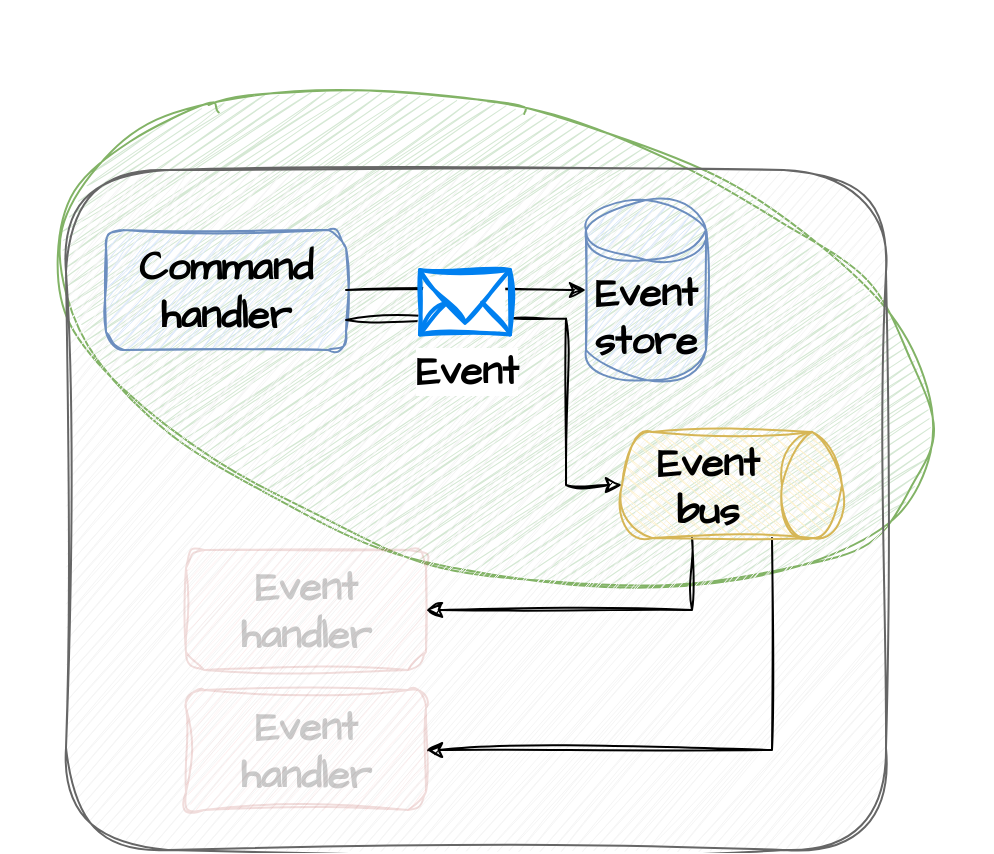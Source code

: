 <mxfile version="22.0.0" type="device">
  <diagram name="Page-1" id="CrQNqwhHEHxYHjF4h9j1">
    <mxGraphModel dx="792" dy="2356" grid="1" gridSize="10" guides="1" tooltips="1" connect="1" arrows="1" fold="1" page="1" pageScale="1" pageWidth="827" pageHeight="1169" math="0" shadow="0">
      <root>
        <mxCell id="0" />
        <mxCell id="1" parent="0" />
        <mxCell id="E1XhwfKhv-zh_UXcSvEC-10" value="" style="ellipse;whiteSpace=wrap;html=1;sketch=1;hachureGap=4;jiggle=2;curveFitting=1;fontFamily=Architects Daughter;fontSource=https%3A%2F%2Ffonts.googleapis.com%2Fcss%3Ffamily%3DArchitects%2BDaughter;fontSize=20;fillColor=#d5e8d4;strokeColor=#82b366;rotation=15;" vertex="1" parent="1">
          <mxGeometry x="240" y="30" width="450" height="230" as="geometry" />
        </mxCell>
        <mxCell id="Vd-SFsxZ9GdNYQf4C6x5-2" value="" style="rounded=1;whiteSpace=wrap;html=1;sketch=1;hachureGap=4;jiggle=2;curveFitting=1;fontFamily=Architects Daughter;fontSource=https%3A%2F%2Ffonts.googleapis.com%2Fcss%3Ffamily%3DArchitects%2BDaughter;fontSize=20;fillColor=#f5f5f5;fontColor=#333333;strokeColor=#666666;" parent="1" vertex="1">
          <mxGeometry x="250" y="60" width="410" height="340" as="geometry" />
        </mxCell>
        <mxCell id="Vd-SFsxZ9GdNYQf4C6x5-3" value="&lt;b&gt;Command handler&lt;/b&gt;" style="rounded=1;whiteSpace=wrap;html=1;sketch=1;hachureGap=4;jiggle=2;curveFitting=1;fontFamily=Architects Daughter;fontSource=https%3A%2F%2Ffonts.googleapis.com%2Fcss%3Ffamily%3DArchitects%2BDaughter;fontSize=20;fillColor=#dae8fc;strokeColor=#6c8ebf;" parent="1" vertex="1">
          <mxGeometry x="270" y="90" width="120" height="60" as="geometry" />
        </mxCell>
        <mxCell id="Vd-SFsxZ9GdNYQf4C6x5-5" value="Event store" style="shape=cylinder3;whiteSpace=wrap;html=1;boundedLbl=1;backgroundOutline=1;size=15;sketch=1;hachureGap=4;jiggle=2;curveFitting=1;fontFamily=Architects Daughter;fontSource=https%3A%2F%2Ffonts.googleapis.com%2Fcss%3Ffamily%3DArchitects%2BDaughter;fontSize=20;fontStyle=1;fillColor=#dae8fc;strokeColor=#6c8ebf;" parent="1" vertex="1">
          <mxGeometry x="510" y="75" width="60" height="90" as="geometry" />
        </mxCell>
        <mxCell id="E1XhwfKhv-zh_UXcSvEC-2" style="edgeStyle=orthogonalEdgeStyle;rounded=0;sketch=1;hachureGap=4;jiggle=2;curveFitting=1;orthogonalLoop=1;jettySize=auto;html=1;exitX=1;exitY=0;exitDx=0;exitDy=75;exitPerimeter=0;entryX=1;entryY=0.5;entryDx=0;entryDy=0;fontFamily=Architects Daughter;fontSource=https%3A%2F%2Ffonts.googleapis.com%2Fcss%3Ffamily%3DArchitects%2BDaughter;fontSize=16;" edge="1" parent="1" source="Vd-SFsxZ9GdNYQf4C6x5-6" target="Vd-SFsxZ9GdNYQf4C6x5-7">
          <mxGeometry relative="1" as="geometry" />
        </mxCell>
        <mxCell id="E1XhwfKhv-zh_UXcSvEC-3" style="edgeStyle=orthogonalEdgeStyle;rounded=0;sketch=1;hachureGap=4;jiggle=2;curveFitting=1;orthogonalLoop=1;jettySize=auto;html=1;exitX=1;exitY=0;exitDx=0;exitDy=35;exitPerimeter=0;entryX=1;entryY=0.5;entryDx=0;entryDy=0;fontFamily=Architects Daughter;fontSource=https%3A%2F%2Ffonts.googleapis.com%2Fcss%3Ffamily%3DArchitects%2BDaughter;fontSize=16;" edge="1" parent="1" source="Vd-SFsxZ9GdNYQf4C6x5-6" target="Vd-SFsxZ9GdNYQf4C6x5-22">
          <mxGeometry relative="1" as="geometry" />
        </mxCell>
        <mxCell id="Vd-SFsxZ9GdNYQf4C6x5-6" value="&lt;b&gt;Event bus&lt;/b&gt;" style="shape=cylinder3;whiteSpace=wrap;html=1;boundedLbl=1;backgroundOutline=1;size=15;sketch=1;hachureGap=4;jiggle=2;curveFitting=1;fontFamily=Architects Daughter;fontSource=https%3A%2F%2Ffonts.googleapis.com%2Fcss%3Ffamily%3DArchitects%2BDaughter;fontSize=20;rotation=90;horizontal=0;fillColor=#fff2cc;strokeColor=#d6b656;" parent="1" vertex="1">
          <mxGeometry x="556.5" y="162.5" width="53" height="110" as="geometry" />
        </mxCell>
        <mxCell id="Vd-SFsxZ9GdNYQf4C6x5-7" value="&lt;b&gt;Event handler&lt;/b&gt;" style="rounded=1;whiteSpace=wrap;html=1;sketch=1;hachureGap=4;jiggle=2;curveFitting=1;fontFamily=Architects Daughter;fontSource=https%3A%2F%2Ffonts.googleapis.com%2Fcss%3Ffamily%3DArchitects%2BDaughter;fontSize=20;fillColor=#f8cecc;strokeColor=#b85450;opacity=20;textOpacity=20;" parent="1" vertex="1">
          <mxGeometry x="310" y="250" width="120" height="60" as="geometry" />
        </mxCell>
        <mxCell id="Vd-SFsxZ9GdNYQf4C6x5-9" style="edgeStyle=orthogonalEdgeStyle;rounded=0;sketch=1;hachureGap=4;jiggle=2;curveFitting=1;orthogonalLoop=1;jettySize=auto;html=1;exitX=1;exitY=0.5;exitDx=0;exitDy=0;entryX=0;entryY=0.5;entryDx=0;entryDy=0;entryPerimeter=0;fontFamily=Architects Daughter;fontSource=https%3A%2F%2Ffonts.googleapis.com%2Fcss%3Ffamily%3DArchitects%2BDaughter;fontSize=16;" parent="1" source="Vd-SFsxZ9GdNYQf4C6x5-3" target="Vd-SFsxZ9GdNYQf4C6x5-5" edge="1">
          <mxGeometry relative="1" as="geometry" />
        </mxCell>
        <mxCell id="Vd-SFsxZ9GdNYQf4C6x5-10" style="edgeStyle=orthogonalEdgeStyle;rounded=0;sketch=1;hachureGap=4;jiggle=2;curveFitting=1;orthogonalLoop=1;jettySize=auto;html=1;exitX=1;exitY=0.75;exitDx=0;exitDy=0;entryX=0.5;entryY=1;entryDx=0;entryDy=0;entryPerimeter=0;fontFamily=Architects Daughter;fontSource=https%3A%2F%2Ffonts.googleapis.com%2Fcss%3Ffamily%3DArchitects%2BDaughter;fontSize=16;" parent="1" source="Vd-SFsxZ9GdNYQf4C6x5-12" target="Vd-SFsxZ9GdNYQf4C6x5-6" edge="1">
          <mxGeometry relative="1" as="geometry" />
        </mxCell>
        <mxCell id="Vd-SFsxZ9GdNYQf4C6x5-11" value="" style="edgeStyle=orthogonalEdgeStyle;rounded=0;sketch=1;hachureGap=4;jiggle=2;curveFitting=1;orthogonalLoop=1;jettySize=auto;html=1;exitX=1;exitY=0.75;exitDx=0;exitDy=0;entryX=0.5;entryY=1;entryDx=0;entryDy=0;entryPerimeter=0;fontFamily=Architects Daughter;fontSource=https%3A%2F%2Ffonts.googleapis.com%2Fcss%3Ffamily%3DArchitects%2BDaughter;fontSize=16;" parent="1" source="Vd-SFsxZ9GdNYQf4C6x5-3" target="Vd-SFsxZ9GdNYQf4C6x5-12" edge="1">
          <mxGeometry relative="1" as="geometry">
            <mxPoint x="390" y="135" as="sourcePoint" />
            <mxPoint x="525" y="215" as="targetPoint" />
            <Array as="points">
              <mxPoint x="450" y="135" />
            </Array>
          </mxGeometry>
        </mxCell>
        <mxCell id="Vd-SFsxZ9GdNYQf4C6x5-12" value="&lt;b&gt;Event&lt;/b&gt;" style="html=1;verticalLabelPosition=bottom;align=center;labelBackgroundColor=#ffffff;verticalAlign=top;strokeWidth=2;strokeColor=#0080F0;shadow=0;dashed=0;shape=mxgraph.ios7.icons.mail;sketch=1;hachureGap=4;jiggle=2;curveFitting=1;fontFamily=Architects Daughter;fontSource=https%3A%2F%2Ffonts.googleapis.com%2Fcss%3Ffamily%3DArchitects%2BDaughter;fontSize=20;" parent="1" vertex="1">
          <mxGeometry x="427" y="110" width="45" height="32.25" as="geometry" />
        </mxCell>
        <mxCell id="Vd-SFsxZ9GdNYQf4C6x5-22" value="&lt;b&gt;Event handler&lt;/b&gt;" style="rounded=1;whiteSpace=wrap;html=1;sketch=1;hachureGap=4;jiggle=2;curveFitting=1;fontFamily=Architects Daughter;fontSource=https%3A%2F%2Ffonts.googleapis.com%2Fcss%3Ffamily%3DArchitects%2BDaughter;fontSize=20;fillColor=#f8cecc;strokeColor=#b85450;opacity=20;textOpacity=20;" parent="1" vertex="1">
          <mxGeometry x="310" y="320" width="120" height="60" as="geometry" />
        </mxCell>
      </root>
    </mxGraphModel>
  </diagram>
</mxfile>
